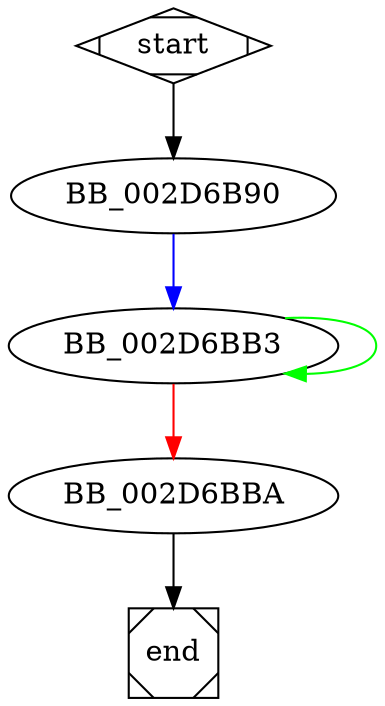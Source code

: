 digraph G {
  start -> BB_002D6B90;
  
  BB_002D6B90 -> BB_002D6BB3 [color=blue];
  
  BB_002D6BB3 -> BB_002D6BBA [color=red];
  BB_002D6BB3 -> BB_002D6BB3 [color=green];
  
  BB_002D6BBA -> end;

  start [shape=Mdiamond];
  end [shape=Msquare];
}
